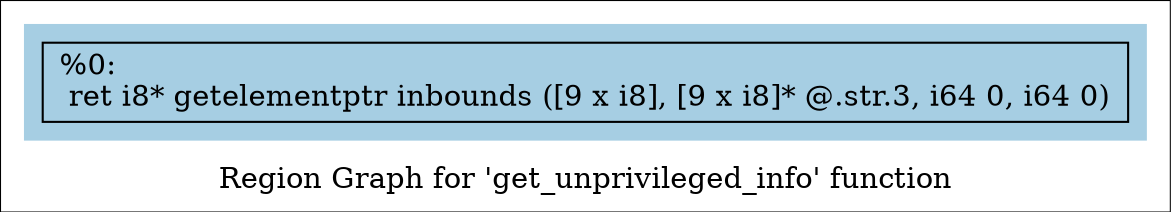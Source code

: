 digraph "Region Graph for 'get_unprivileged_info' function" {
	label="Region Graph for 'get_unprivileged_info' function";

	Node0x18f7280 [shape=record,label="{%0:\l  ret i8* getelementptr inbounds ([9 x i8], [9 x i8]* @.str.3, i64 0, i64 0)\l}"];
	colorscheme = "paired12"
        subgraph cluster_0x18fee30 {
          label = "";
          style = filled;
          color = 1
          Node0x18f7280;
        }
}
